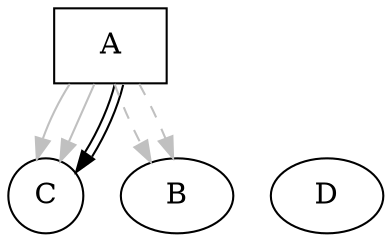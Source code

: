 digraph test4294967295 {

  A [shape=box]
  C [shape=circle]

  A -> B [style=dashed, color=grey]
  A -> B [style=dashed, color=grey]
  A -> C [color=grey]
  A -> C [color=grey]
  A -> C [color="black:invis:black"]
  A -> D [penwidth=72451608173176, arrowhead=none]

}
